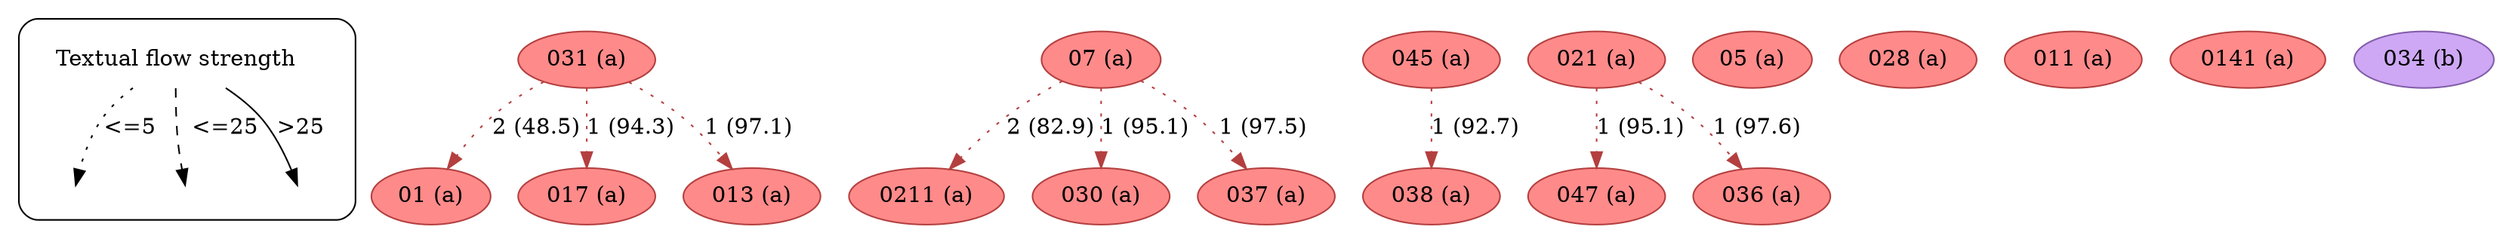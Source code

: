 strict digraph  {
	node [label="\N"];
	subgraph cluster_legend {
		graph [style=rounded];
		leg_s		 [label="Textual flow strength",
			shape=plaintext];
		leg_e1		 [fixedsize=True,
			height=0.2,
			label="",
			style=invis];
		leg_s -> leg_e1		 [label="<=5  ",
			style=dotted];
		leg_e2		 [fixedsize=True,
			height=0.2,
			label="",
			style=invis];
		leg_s -> leg_e2		 [label="  <=25",
			style=dashed];
		leg_e3		 [fixedsize=True,
			height=0.2,
			label="",
			style=invis];
		leg_s -> leg_e3		 [label=">25",
			style=solid];
	}
	031	 [color="#b43f3f",
		fillcolor="#FF8A8A",
		label="031 (a)",
		style=filled];
	01	 [color="#b43f3f",
		fillcolor="#FF8A8A",
		label="01 (a)",
		style=filled];
	031 -> 01	 [color="#b43f3f",
		label="2 (48.5)",
		style=dotted];
	017	 [color="#b43f3f",
		fillcolor="#FF8A8A",
		label="017 (a)",
		style=filled];
	031 -> 017	 [color="#b43f3f",
		label="1 (94.3)",
		style=dotted];
	013	 [color="#b43f3f",
		fillcolor="#FF8A8A",
		label="013 (a)",
		style=filled];
	031 -> 013	 [color="#b43f3f",
		label="1 (97.1)",
		style=dotted];
	07	 [color="#b43f3f",
		fillcolor="#FF8A8A",
		label="07 (a)",
		style=filled];
	0211	 [color="#b43f3f",
		fillcolor="#FF8A8A",
		label="0211 (a)",
		style=filled];
	07 -> 0211	 [color="#b43f3f",
		label="2 (82.9)",
		style=dotted];
	030	 [color="#b43f3f",
		fillcolor="#FF8A8A",
		label="030 (a)",
		style=filled];
	07 -> 030	 [color="#b43f3f",
		label="1 (95.1)",
		style=dotted];
	037	 [color="#b43f3f",
		fillcolor="#FF8A8A",
		label="037 (a)",
		style=filled];
	07 -> 037	 [color="#b43f3f",
		label="1 (97.5)",
		style=dotted];
	045	 [color="#b43f3f",
		fillcolor="#FF8A8A",
		label="045 (a)",
		style=filled];
	038	 [color="#b43f3f",
		fillcolor="#FF8A8A",
		label="038 (a)",
		style=filled];
	045 -> 038	 [color="#b43f3f",
		label="1 (92.7)",
		style=dotted];
	021	 [color="#b43f3f",
		fillcolor="#FF8A8A",
		label="021 (a)",
		style=filled];
	047	 [color="#b43f3f",
		fillcolor="#FF8A8A",
		label="047 (a)",
		style=filled];
	021 -> 047	 [color="#b43f3f",
		label="1 (95.1)",
		style=dotted];
	036	 [color="#b43f3f",
		fillcolor="#FF8A8A",
		label="036 (a)",
		style=filled];
	021 -> 036	 [color="#b43f3f",
		label="1 (97.6)",
		style=dotted];
	05	 [color="#b43f3f",
		fillcolor="#FF8A8A",
		label="05 (a)",
		style=filled];
	028	 [color="#b43f3f",
		fillcolor="#FF8A8A",
		label="028 (a)",
		style=filled];
	011	 [color="#b43f3f",
		fillcolor="#FF8A8A",
		label="011 (a)",
		style=filled];
	0141	 [color="#b43f3f",
		fillcolor="#FF8A8A",
		label="0141 (a)",
		style=filled];
	034	 [color="#835da9",
		fillcolor="#CEA8F4",
		label="034 (b)",
		style=filled];
}
